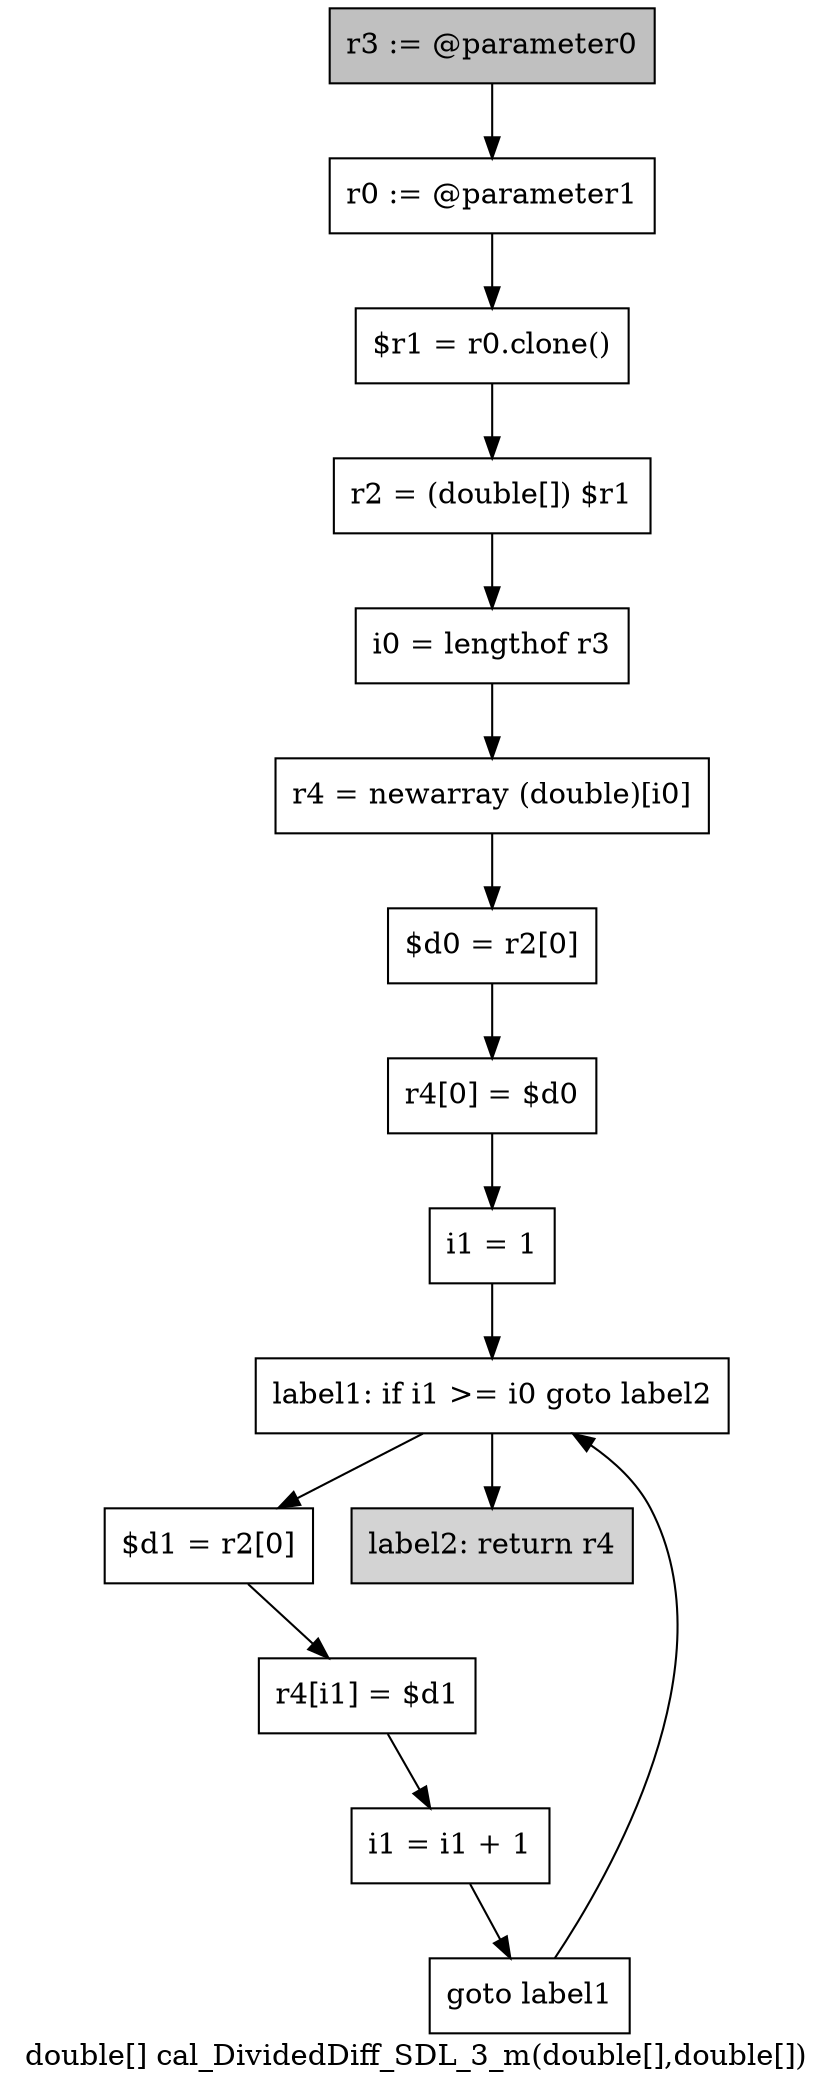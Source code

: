 digraph "double[] cal_DividedDiff_SDL_3_m(double[],double[])" {
    label="double[] cal_DividedDiff_SDL_3_m(double[],double[])";
    node [shape=box];
    "0" [style=filled,fillcolor=gray,label="r3 := @parameter0",];
    "1" [label="r0 := @parameter1",];
    "0"->"1";
    "2" [label="$r1 = r0.clone()",];
    "1"->"2";
    "3" [label="r2 = (double[]) $r1",];
    "2"->"3";
    "4" [label="i0 = lengthof r3",];
    "3"->"4";
    "5" [label="r4 = newarray (double)[i0]",];
    "4"->"5";
    "6" [label="$d0 = r2[0]",];
    "5"->"6";
    "7" [label="r4[0] = $d0",];
    "6"->"7";
    "8" [label="i1 = 1",];
    "7"->"8";
    "9" [label="label1: if i1 >= i0 goto label2",];
    "8"->"9";
    "10" [label="$d1 = r2[0]",];
    "9"->"10";
    "14" [style=filled,fillcolor=lightgray,label="label2: return r4",];
    "9"->"14";
    "11" [label="r4[i1] = $d1",];
    "10"->"11";
    "12" [label="i1 = i1 + 1",];
    "11"->"12";
    "13" [label="goto label1",];
    "12"->"13";
    "13"->"9";
}
